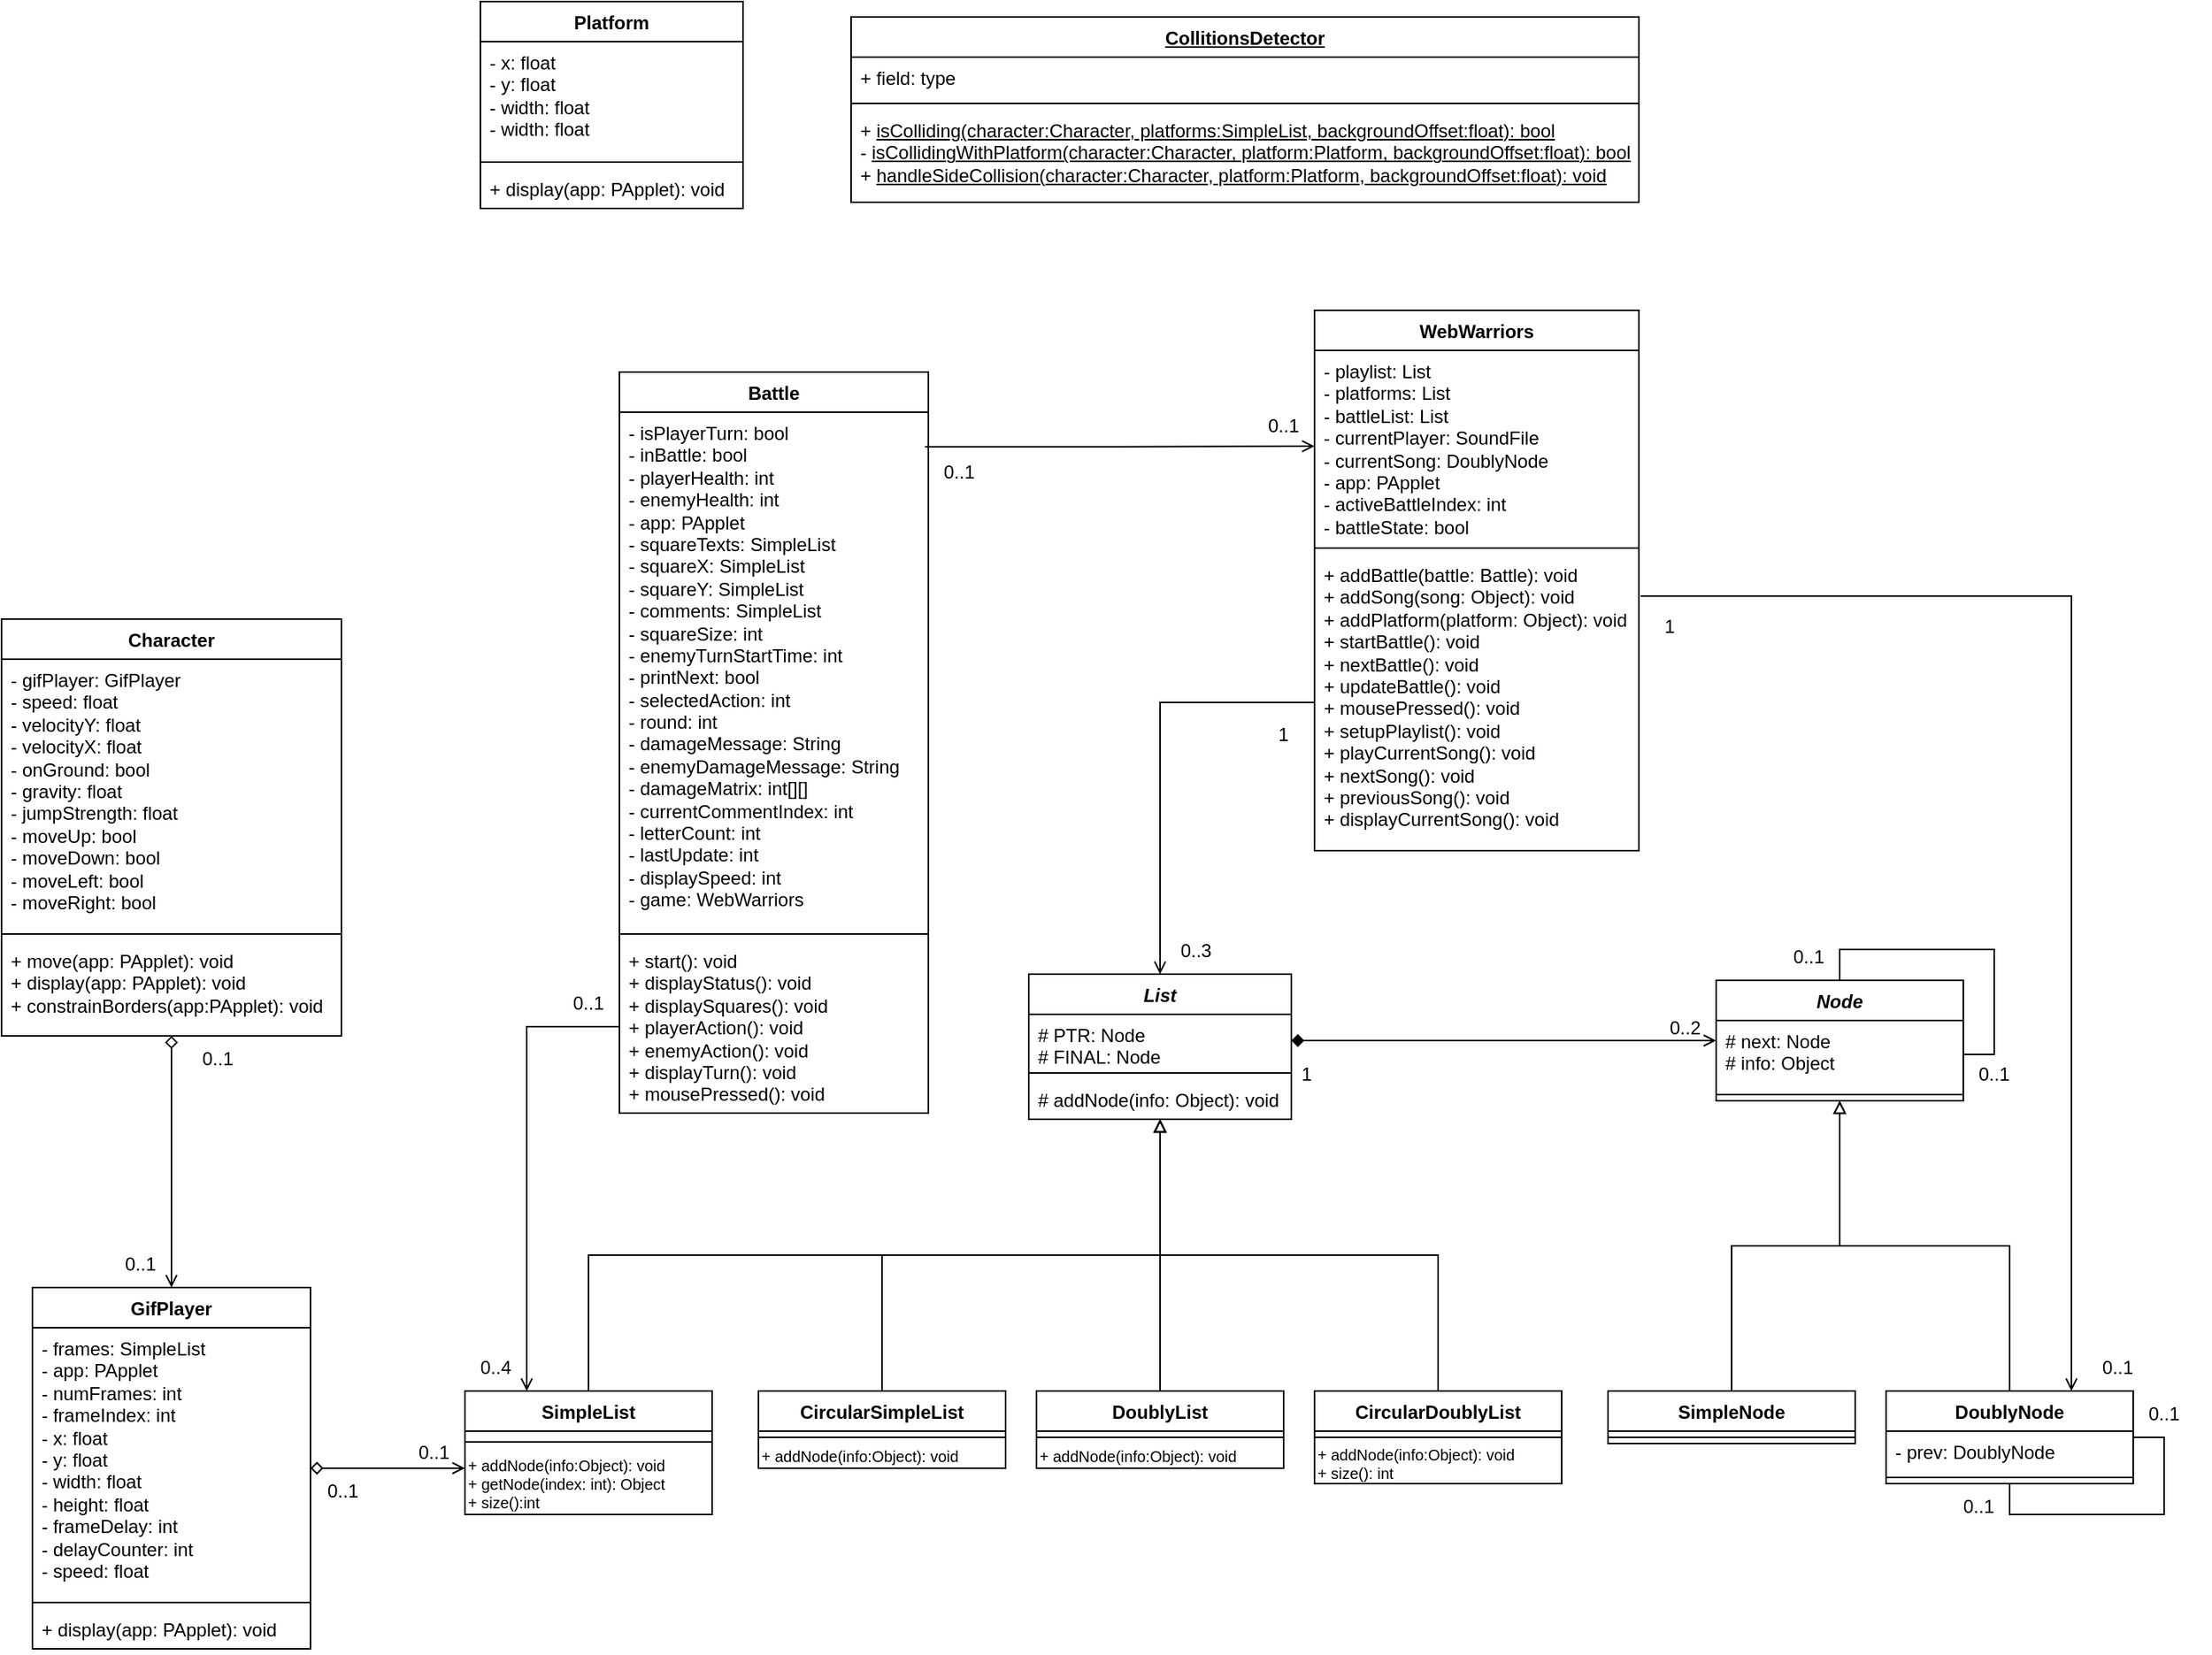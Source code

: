 <mxfile version="24.8.4">
  <diagram name="Página-1" id="no66G18aUI9NBCXY-a2u">
    <mxGraphModel dx="3269" dy="1871" grid="1" gridSize="10" guides="1" tooltips="1" connect="1" arrows="1" fold="1" page="1" pageScale="1" pageWidth="1169" pageHeight="827" math="0" shadow="0">
      <root>
        <mxCell id="0" />
        <mxCell id="1" parent="0" />
        <mxCell id="sptpfzLTfWeSHAtrSv20-1" value="WebWarriors" style="swimlane;fontStyle=1;align=center;verticalAlign=top;childLayout=stackLayout;horizontal=1;startSize=26;horizontalStack=0;resizeParent=1;resizeParentMax=0;resizeLast=0;collapsible=1;marginBottom=0;whiteSpace=wrap;html=1;" parent="1" vertex="1">
          <mxGeometry x="560" y="-250" width="210" height="350" as="geometry" />
        </mxCell>
        <mxCell id="sptpfzLTfWeSHAtrSv20-2" value="- playlist: List&lt;div&gt;&lt;div&gt;- platforms: List&lt;/div&gt;&lt;div&gt;- battleList: List&lt;/div&gt;&lt;div&gt;- currentPlayer: SoundFile&lt;/div&gt;&lt;div&gt;- currentSong: DoublyNode&lt;/div&gt;&lt;div&gt;- app: PApplet&lt;/div&gt;&lt;div&gt;-&amp;nbsp;activeBattleIndex: int&lt;/div&gt;&lt;div&gt;-&amp;nbsp;battleState: bool&lt;/div&gt;&lt;/div&gt;" style="text;strokeColor=none;fillColor=none;align=left;verticalAlign=top;spacingLeft=4;spacingRight=4;overflow=hidden;rotatable=0;points=[[0,0.5],[1,0.5]];portConstraint=eastwest;whiteSpace=wrap;html=1;" parent="sptpfzLTfWeSHAtrSv20-1" vertex="1">
          <mxGeometry y="26" width="210" height="124" as="geometry" />
        </mxCell>
        <mxCell id="sptpfzLTfWeSHAtrSv20-3" value="" style="line;strokeWidth=1;fillColor=none;align=left;verticalAlign=middle;spacingTop=-1;spacingLeft=3;spacingRight=3;rotatable=0;labelPosition=right;points=[];portConstraint=eastwest;strokeColor=inherit;" parent="sptpfzLTfWeSHAtrSv20-1" vertex="1">
          <mxGeometry y="150" width="210" height="8" as="geometry" />
        </mxCell>
        <mxCell id="sptpfzLTfWeSHAtrSv20-4" value="+&amp;nbsp;addBattle(battle: Battle): void&lt;div&gt;+&amp;nbsp;addSong(song: Object): void&lt;/div&gt;&lt;div&gt;+&amp;nbsp;addPlatform(platform: Object): void&lt;br&gt;&lt;div&gt;+&amp;nbsp;startBattle(): void&lt;/div&gt;&lt;div&gt;+&amp;nbsp;nextBattle(): void&lt;/div&gt;&lt;div&gt;+&amp;nbsp;updateBattle(): void&lt;/div&gt;&lt;div&gt;+&amp;nbsp;mousePressed(): void&lt;/div&gt;&lt;div&gt;+&amp;nbsp;setupPlaylist(): void&lt;/div&gt;&lt;/div&gt;&lt;div&gt;+&amp;nbsp;playCurrentSong(): void&lt;/div&gt;&lt;div&gt;+&amp;nbsp;nextSong(): void&lt;/div&gt;&lt;div&gt;+&amp;nbsp;previousSong(): void&lt;/div&gt;&lt;div&gt;+&amp;nbsp;displayCurrentSong(): void&lt;/div&gt;" style="text;strokeColor=none;fillColor=none;align=left;verticalAlign=top;spacingLeft=4;spacingRight=4;overflow=hidden;rotatable=0;points=[[0,0.5],[1,0.5]];portConstraint=eastwest;whiteSpace=wrap;html=1;" parent="sptpfzLTfWeSHAtrSv20-1" vertex="1">
          <mxGeometry y="158" width="210" height="192" as="geometry" />
        </mxCell>
        <mxCell id="XN8Pr2y6FSfxAYgKEgTv-7" style="edgeStyle=orthogonalEdgeStyle;rounded=0;orthogonalLoop=1;jettySize=auto;html=1;exitX=0.5;exitY=0;exitDx=0;exitDy=0;endArrow=none;endFill=0;startArrow=open;startFill=0;" parent="1" source="sptpfzLTfWeSHAtrSv20-5" target="sptpfzLTfWeSHAtrSv20-4" edge="1">
          <mxGeometry relative="1" as="geometry" />
        </mxCell>
        <mxCell id="sptpfzLTfWeSHAtrSv20-5" value="&lt;i&gt;List&lt;/i&gt;" style="swimlane;fontStyle=1;align=center;verticalAlign=top;childLayout=stackLayout;horizontal=1;startSize=26;horizontalStack=0;resizeParent=1;resizeParentMax=0;resizeLast=0;collapsible=1;marginBottom=0;whiteSpace=wrap;html=1;" parent="1" vertex="1">
          <mxGeometry x="375" y="180" width="170" height="94" as="geometry" />
        </mxCell>
        <mxCell id="sptpfzLTfWeSHAtrSv20-6" value="# PTR: Node&lt;div&gt;# FINAL: Node&lt;/div&gt;" style="text;strokeColor=none;fillColor=none;align=left;verticalAlign=top;spacingLeft=4;spacingRight=4;overflow=hidden;rotatable=0;points=[[0,0.5],[1,0.5]];portConstraint=eastwest;whiteSpace=wrap;html=1;" parent="sptpfzLTfWeSHAtrSv20-5" vertex="1">
          <mxGeometry y="26" width="170" height="34" as="geometry" />
        </mxCell>
        <mxCell id="sptpfzLTfWeSHAtrSv20-7" value="" style="line;strokeWidth=1;fillColor=none;align=left;verticalAlign=middle;spacingTop=-1;spacingLeft=3;spacingRight=3;rotatable=0;labelPosition=right;points=[];portConstraint=eastwest;strokeColor=inherit;" parent="sptpfzLTfWeSHAtrSv20-5" vertex="1">
          <mxGeometry y="60" width="170" height="8" as="geometry" />
        </mxCell>
        <mxCell id="sptpfzLTfWeSHAtrSv20-8" value="# addNode(info: Object): void" style="text;strokeColor=none;fillColor=none;align=left;verticalAlign=top;spacingLeft=4;spacingRight=4;overflow=hidden;rotatable=0;points=[[0,0.5],[1,0.5]];portConstraint=eastwest;whiteSpace=wrap;html=1;" parent="sptpfzLTfWeSHAtrSv20-5" vertex="1">
          <mxGeometry y="68" width="170" height="26" as="geometry" />
        </mxCell>
        <mxCell id="sptpfzLTfWeSHAtrSv20-17" style="edgeStyle=orthogonalEdgeStyle;rounded=0;orthogonalLoop=1;jettySize=auto;html=1;exitX=0.5;exitY=0;exitDx=0;exitDy=0;endArrow=block;endFill=0;" parent="1" source="sptpfzLTfWeSHAtrSv20-9" target="sptpfzLTfWeSHAtrSv20-5" edge="1">
          <mxGeometry relative="1" as="geometry" />
        </mxCell>
        <mxCell id="sptpfzLTfWeSHAtrSv20-9" value="SimpleList" style="swimlane;fontStyle=1;align=center;verticalAlign=top;childLayout=stackLayout;horizontal=1;startSize=26;horizontalStack=0;resizeParent=1;resizeParentMax=0;resizeLast=0;collapsible=1;marginBottom=0;whiteSpace=wrap;html=1;" parent="1" vertex="1">
          <mxGeometry x="10" y="450" width="160" height="80" as="geometry" />
        </mxCell>
        <mxCell id="sptpfzLTfWeSHAtrSv20-11" value="" style="line;strokeWidth=1;fillColor=none;align=left;verticalAlign=middle;spacingTop=-1;spacingLeft=3;spacingRight=3;rotatable=0;labelPosition=right;points=[];portConstraint=eastwest;strokeColor=inherit;" parent="sptpfzLTfWeSHAtrSv20-9" vertex="1">
          <mxGeometry y="26" width="160" height="14" as="geometry" />
        </mxCell>
        <mxCell id="s4VvLcghxHLv86BNgwfr-2" value="+ addNode(info:Object): void&lt;div&gt;+ getNode(index: int): Object&lt;/div&gt;&lt;div&gt;+ size():int&lt;/div&gt;" style="text;html=1;align=left;verticalAlign=middle;whiteSpace=wrap;rounded=0;fontSize=10;" vertex="1" parent="sptpfzLTfWeSHAtrSv20-9">
          <mxGeometry y="40" width="160" height="40" as="geometry" />
        </mxCell>
        <mxCell id="sptpfzLTfWeSHAtrSv20-18" style="edgeStyle=orthogonalEdgeStyle;rounded=0;orthogonalLoop=1;jettySize=auto;html=1;exitX=0.5;exitY=0;exitDx=0;exitDy=0;endArrow=block;endFill=0;" parent="1" source="sptpfzLTfWeSHAtrSv20-13" target="sptpfzLTfWeSHAtrSv20-5" edge="1">
          <mxGeometry relative="1" as="geometry" />
        </mxCell>
        <mxCell id="sptpfzLTfWeSHAtrSv20-13" value="CircularSimpleList" style="swimlane;fontStyle=1;align=center;verticalAlign=top;childLayout=stackLayout;horizontal=1;startSize=26;horizontalStack=0;resizeParent=1;resizeParentMax=0;resizeLast=0;collapsible=1;marginBottom=0;whiteSpace=wrap;html=1;" parent="1" vertex="1">
          <mxGeometry x="200" y="450" width="160" height="50" as="geometry" />
        </mxCell>
        <mxCell id="sptpfzLTfWeSHAtrSv20-15" value="" style="line;strokeWidth=1;fillColor=none;align=left;verticalAlign=middle;spacingTop=-1;spacingLeft=3;spacingRight=3;rotatable=0;labelPosition=right;points=[];portConstraint=eastwest;strokeColor=inherit;" parent="sptpfzLTfWeSHAtrSv20-13" vertex="1">
          <mxGeometry y="26" width="160" height="8" as="geometry" />
        </mxCell>
        <mxCell id="s4VvLcghxHLv86BNgwfr-3" value="+ addNode(info:Object): void" style="text;html=1;align=left;verticalAlign=middle;whiteSpace=wrap;rounded=0;fontSize=10;" vertex="1" parent="sptpfzLTfWeSHAtrSv20-13">
          <mxGeometry y="34" width="160" height="16" as="geometry" />
        </mxCell>
        <mxCell id="sptpfzLTfWeSHAtrSv20-19" value="&lt;i&gt;Node&lt;/i&gt;" style="swimlane;fontStyle=1;align=center;verticalAlign=top;childLayout=stackLayout;horizontal=1;startSize=26;horizontalStack=0;resizeParent=1;resizeParentMax=0;resizeLast=0;collapsible=1;marginBottom=0;whiteSpace=wrap;html=1;" parent="1" vertex="1">
          <mxGeometry x="820" y="184" width="160" height="78" as="geometry" />
        </mxCell>
        <mxCell id="sptpfzLTfWeSHAtrSv20-20" value="# next: Node&lt;div&gt;# info: Object&lt;/div&gt;" style="text;strokeColor=none;fillColor=none;align=left;verticalAlign=top;spacingLeft=4;spacingRight=4;overflow=hidden;rotatable=0;points=[[0,0.5],[1,0.5]];portConstraint=eastwest;whiteSpace=wrap;html=1;" parent="sptpfzLTfWeSHAtrSv20-19" vertex="1">
          <mxGeometry y="26" width="160" height="44" as="geometry" />
        </mxCell>
        <mxCell id="sptpfzLTfWeSHAtrSv20-21" value="" style="line;strokeWidth=1;fillColor=none;align=left;verticalAlign=middle;spacingTop=-1;spacingLeft=3;spacingRight=3;rotatable=0;labelPosition=right;points=[];portConstraint=eastwest;strokeColor=inherit;" parent="sptpfzLTfWeSHAtrSv20-19" vertex="1">
          <mxGeometry y="70" width="160" height="8" as="geometry" />
        </mxCell>
        <mxCell id="XN8Pr2y6FSfxAYgKEgTv-8" style="edgeStyle=orthogonalEdgeStyle;rounded=0;orthogonalLoop=1;jettySize=auto;html=1;exitX=0.5;exitY=0;exitDx=0;exitDy=0;entryX=1;entryY=0.5;entryDx=0;entryDy=0;endArrow=none;endFill=0;" parent="sptpfzLTfWeSHAtrSv20-19" source="sptpfzLTfWeSHAtrSv20-19" target="sptpfzLTfWeSHAtrSv20-20" edge="1">
          <mxGeometry relative="1" as="geometry">
            <Array as="points">
              <mxPoint x="80" y="-20" />
              <mxPoint x="180" y="-20" />
              <mxPoint x="180" y="48" />
            </Array>
          </mxGeometry>
        </mxCell>
        <mxCell id="sptpfzLTfWeSHAtrSv20-27" style="edgeStyle=orthogonalEdgeStyle;rounded=0;orthogonalLoop=1;jettySize=auto;html=1;exitX=0.5;exitY=0;exitDx=0;exitDy=0;endArrow=block;endFill=0;" parent="1" source="sptpfzLTfWeSHAtrSv20-23" target="sptpfzLTfWeSHAtrSv20-19" edge="1">
          <mxGeometry relative="1" as="geometry" />
        </mxCell>
        <mxCell id="sptpfzLTfWeSHAtrSv20-23" value="SimpleNode" style="swimlane;fontStyle=1;align=center;verticalAlign=top;childLayout=stackLayout;horizontal=1;startSize=26;horizontalStack=0;resizeParent=1;resizeParentMax=0;resizeLast=0;collapsible=1;marginBottom=0;whiteSpace=wrap;html=1;" parent="1" vertex="1">
          <mxGeometry x="750" y="450" width="160" height="34" as="geometry" />
        </mxCell>
        <mxCell id="sptpfzLTfWeSHAtrSv20-25" value="" style="line;strokeWidth=1;fillColor=none;align=left;verticalAlign=middle;spacingTop=-1;spacingLeft=3;spacingRight=3;rotatable=0;labelPosition=right;points=[];portConstraint=eastwest;strokeColor=inherit;" parent="sptpfzLTfWeSHAtrSv20-23" vertex="1">
          <mxGeometry y="26" width="160" height="8" as="geometry" />
        </mxCell>
        <mxCell id="sptpfzLTfWeSHAtrSv20-28" style="edgeStyle=orthogonalEdgeStyle;rounded=0;orthogonalLoop=1;jettySize=auto;html=1;exitX=1;exitY=0.5;exitDx=0;exitDy=0;endArrow=open;endFill=0;startArrow=diamond;startFill=1;" parent="1" source="sptpfzLTfWeSHAtrSv20-6" target="sptpfzLTfWeSHAtrSv20-19" edge="1">
          <mxGeometry relative="1" as="geometry" />
        </mxCell>
        <mxCell id="RfS6DUSDiNO2roSs5a4l-10" style="edgeStyle=orthogonalEdgeStyle;rounded=0;orthogonalLoop=1;jettySize=auto;html=1;exitX=0.5;exitY=0;exitDx=0;exitDy=0;endArrow=block;endFill=0;" parent="1" source="RfS6DUSDiNO2roSs5a4l-1" target="sptpfzLTfWeSHAtrSv20-19" edge="1">
          <mxGeometry relative="1" as="geometry" />
        </mxCell>
        <mxCell id="RfS6DUSDiNO2roSs5a4l-1" value="DoublyNode" style="swimlane;fontStyle=1;align=center;verticalAlign=top;childLayout=stackLayout;horizontal=1;startSize=26;horizontalStack=0;resizeParent=1;resizeParentMax=0;resizeLast=0;collapsible=1;marginBottom=0;whiteSpace=wrap;html=1;" parent="1" vertex="1">
          <mxGeometry x="930" y="450" width="160" height="60" as="geometry" />
        </mxCell>
        <mxCell id="RfS6DUSDiNO2roSs5a4l-2" value="- prev: DoublyNode" style="text;strokeColor=none;fillColor=none;align=left;verticalAlign=top;spacingLeft=4;spacingRight=4;overflow=hidden;rotatable=0;points=[[0,0.5],[1,0.5]];portConstraint=eastwest;whiteSpace=wrap;html=1;" parent="RfS6DUSDiNO2roSs5a4l-1" vertex="1">
          <mxGeometry y="26" width="160" height="26" as="geometry" />
        </mxCell>
        <mxCell id="RfS6DUSDiNO2roSs5a4l-3" value="" style="line;strokeWidth=1;fillColor=none;align=left;verticalAlign=middle;spacingTop=-1;spacingLeft=3;spacingRight=3;rotatable=0;labelPosition=right;points=[];portConstraint=eastwest;strokeColor=inherit;" parent="RfS6DUSDiNO2roSs5a4l-1" vertex="1">
          <mxGeometry y="52" width="160" height="8" as="geometry" />
        </mxCell>
        <mxCell id="RfS6DUSDiNO2roSs5a4l-9" style="edgeStyle=orthogonalEdgeStyle;rounded=0;orthogonalLoop=1;jettySize=auto;html=1;exitX=0.5;exitY=0;exitDx=0;exitDy=0;endArrow=block;endFill=0;" parent="1" source="RfS6DUSDiNO2roSs5a4l-5" target="sptpfzLTfWeSHAtrSv20-5" edge="1">
          <mxGeometry relative="1" as="geometry" />
        </mxCell>
        <mxCell id="RfS6DUSDiNO2roSs5a4l-5" value="DoublyList" style="swimlane;fontStyle=1;align=center;verticalAlign=top;childLayout=stackLayout;horizontal=1;startSize=26;horizontalStack=0;resizeParent=1;resizeParentMax=0;resizeLast=0;collapsible=1;marginBottom=0;whiteSpace=wrap;html=1;" parent="1" vertex="1">
          <mxGeometry x="380" y="450" width="160" height="50" as="geometry" />
        </mxCell>
        <mxCell id="RfS6DUSDiNO2roSs5a4l-7" value="" style="line;strokeWidth=1;fillColor=none;align=left;verticalAlign=middle;spacingTop=-1;spacingLeft=3;spacingRight=3;rotatable=0;labelPosition=right;points=[];portConstraint=eastwest;strokeColor=inherit;" parent="RfS6DUSDiNO2roSs5a4l-5" vertex="1">
          <mxGeometry y="26" width="160" height="8" as="geometry" />
        </mxCell>
        <mxCell id="s4VvLcghxHLv86BNgwfr-4" value="+ addNode(info:Object): void" style="text;html=1;align=left;verticalAlign=middle;whiteSpace=wrap;rounded=0;fontSize=10;" vertex="1" parent="RfS6DUSDiNO2roSs5a4l-5">
          <mxGeometry y="34" width="160" height="16" as="geometry" />
        </mxCell>
        <mxCell id="RfS6DUSDiNO2roSs5a4l-15" style="edgeStyle=orthogonalEdgeStyle;rounded=0;orthogonalLoop=1;jettySize=auto;html=1;exitX=0.5;exitY=0;exitDx=0;exitDy=0;endArrow=block;endFill=0;" parent="1" source="RfS6DUSDiNO2roSs5a4l-11" target="sptpfzLTfWeSHAtrSv20-5" edge="1">
          <mxGeometry relative="1" as="geometry" />
        </mxCell>
        <mxCell id="RfS6DUSDiNO2roSs5a4l-11" value="CircularDoublyList" style="swimlane;fontStyle=1;align=center;verticalAlign=top;childLayout=stackLayout;horizontal=1;startSize=26;horizontalStack=0;resizeParent=1;resizeParentMax=0;resizeLast=0;collapsible=1;marginBottom=0;whiteSpace=wrap;html=1;" parent="1" vertex="1">
          <mxGeometry x="560" y="450" width="160" height="60" as="geometry" />
        </mxCell>
        <mxCell id="RfS6DUSDiNO2roSs5a4l-13" value="" style="line;strokeWidth=1;fillColor=none;align=left;verticalAlign=middle;spacingTop=-1;spacingLeft=3;spacingRight=3;rotatable=0;labelPosition=right;points=[];portConstraint=eastwest;strokeColor=inherit;" parent="RfS6DUSDiNO2roSs5a4l-11" vertex="1">
          <mxGeometry y="26" width="160" height="8" as="geometry" />
        </mxCell>
        <mxCell id="s4VvLcghxHLv86BNgwfr-5" value="+ addNode(info:Object): void&lt;div&gt;+ size(): int&lt;/div&gt;" style="text;html=1;align=left;verticalAlign=middle;whiteSpace=wrap;rounded=0;fontSize=10;" vertex="1" parent="RfS6DUSDiNO2roSs5a4l-11">
          <mxGeometry y="34" width="160" height="26" as="geometry" />
        </mxCell>
        <mxCell id="RfS6DUSDiNO2roSs5a4l-21" value="Character" style="swimlane;fontStyle=1;align=center;verticalAlign=top;childLayout=stackLayout;horizontal=1;startSize=26;horizontalStack=0;resizeParent=1;resizeParentMax=0;resizeLast=0;collapsible=1;marginBottom=0;whiteSpace=wrap;html=1;" parent="1" vertex="1">
          <mxGeometry x="-290" y="-50" width="220" height="270" as="geometry" />
        </mxCell>
        <mxCell id="RfS6DUSDiNO2roSs5a4l-22" value="- gifPlayer: GifPlayer&lt;div&gt;-&amp;nbsp;speed: float&lt;/div&gt;&lt;div&gt;-&amp;nbsp;velocityY: float&lt;/div&gt;&lt;div&gt;-&amp;nbsp;velocityX: float&lt;/div&gt;&lt;div&gt;-&amp;nbsp;onGround: bool&lt;/div&gt;&lt;div&gt;-&amp;nbsp;gravity: float&lt;/div&gt;&lt;div&gt;-&amp;nbsp;jumpStrength: float&lt;/div&gt;&lt;div&gt;-&amp;nbsp;moveUp: bool&lt;/div&gt;&lt;div&gt;-&amp;nbsp;moveDown: bool&lt;/div&gt;&lt;div&gt;-&amp;nbsp;moveLeft: bool&lt;/div&gt;&lt;div&gt;- moveRight: bool&lt;/div&gt;" style="text;strokeColor=none;fillColor=none;align=left;verticalAlign=top;spacingLeft=4;spacingRight=4;overflow=hidden;rotatable=0;points=[[0,0.5],[1,0.5]];portConstraint=eastwest;whiteSpace=wrap;html=1;" parent="RfS6DUSDiNO2roSs5a4l-21" vertex="1">
          <mxGeometry y="26" width="220" height="174" as="geometry" />
        </mxCell>
        <mxCell id="RfS6DUSDiNO2roSs5a4l-23" value="" style="line;strokeWidth=1;fillColor=none;align=left;verticalAlign=middle;spacingTop=-1;spacingLeft=3;spacingRight=3;rotatable=0;labelPosition=right;points=[];portConstraint=eastwest;strokeColor=inherit;" parent="RfS6DUSDiNO2roSs5a4l-21" vertex="1">
          <mxGeometry y="200" width="220" height="8" as="geometry" />
        </mxCell>
        <mxCell id="RfS6DUSDiNO2roSs5a4l-24" value="+ move(app: PApplet): void&lt;div&gt;+&amp;nbsp;&lt;span style=&quot;background-color: initial;&quot;&gt;display(app: PApplet): void&lt;/span&gt;&lt;/div&gt;&lt;div&gt;&lt;span style=&quot;background-color: initial;&quot;&gt;+&amp;nbsp;&lt;/span&gt;&lt;span style=&quot;background-color: initial;&quot;&gt;constrainBorders(app:&lt;/span&gt;&lt;span style=&quot;background-color: initial;&quot;&gt;PApplet&lt;/span&gt;&lt;span style=&quot;background-color: initial;&quot;&gt;): void&lt;/span&gt;&lt;/div&gt;" style="text;strokeColor=none;fillColor=none;align=left;verticalAlign=top;spacingLeft=4;spacingRight=4;overflow=hidden;rotatable=0;points=[[0,0.5],[1,0.5]];portConstraint=eastwest;whiteSpace=wrap;html=1;" parent="RfS6DUSDiNO2roSs5a4l-21" vertex="1">
          <mxGeometry y="208" width="220" height="62" as="geometry" />
        </mxCell>
        <mxCell id="s4VvLcghxHLv86BNgwfr-20" style="edgeStyle=orthogonalEdgeStyle;rounded=0;orthogonalLoop=1;jettySize=auto;html=1;exitX=0.5;exitY=0;exitDx=0;exitDy=0;endArrow=diamond;endFill=0;startArrow=open;startFill=0;" edge="1" parent="1" source="RfS6DUSDiNO2roSs5a4l-25" target="RfS6DUSDiNO2roSs5a4l-21">
          <mxGeometry relative="1" as="geometry" />
        </mxCell>
        <mxCell id="RfS6DUSDiNO2roSs5a4l-25" value="GifPlayer" style="swimlane;fontStyle=1;align=center;verticalAlign=top;childLayout=stackLayout;horizontal=1;startSize=26;horizontalStack=0;resizeParent=1;resizeParentMax=0;resizeLast=0;collapsible=1;marginBottom=0;whiteSpace=wrap;html=1;" parent="1" vertex="1">
          <mxGeometry x="-270" y="383" width="180" height="234" as="geometry" />
        </mxCell>
        <mxCell id="RfS6DUSDiNO2roSs5a4l-26" value="- frames: SimpleList&lt;div&gt;- app: PApplet&lt;/div&gt;&lt;div&gt;-&amp;nbsp;numFrames: int&lt;/div&gt;&lt;div&gt;-&amp;nbsp;frameIndex: int&lt;/div&gt;&lt;div&gt;- x: float&lt;/div&gt;&lt;div&gt;- y: float&lt;/div&gt;&lt;div&gt;- width: float&lt;/div&gt;&lt;div&gt;- height: float&lt;/div&gt;&lt;div&gt;-&amp;nbsp;frameDelay: int&lt;/div&gt;&lt;div&gt;-&amp;nbsp;delayCounter: int&lt;/div&gt;&lt;div&gt;-&amp;nbsp;speed: float&lt;/div&gt;" style="text;strokeColor=none;fillColor=none;align=left;verticalAlign=top;spacingLeft=4;spacingRight=4;overflow=hidden;rotatable=0;points=[[0,0.5],[1,0.5]];portConstraint=eastwest;whiteSpace=wrap;html=1;" parent="RfS6DUSDiNO2roSs5a4l-25" vertex="1">
          <mxGeometry y="26" width="180" height="174" as="geometry" />
        </mxCell>
        <mxCell id="RfS6DUSDiNO2roSs5a4l-27" value="" style="line;strokeWidth=1;fillColor=none;align=left;verticalAlign=middle;spacingTop=-1;spacingLeft=3;spacingRight=3;rotatable=0;labelPosition=right;points=[];portConstraint=eastwest;strokeColor=inherit;" parent="RfS6DUSDiNO2roSs5a4l-25" vertex="1">
          <mxGeometry y="200" width="180" height="8" as="geometry" />
        </mxCell>
        <mxCell id="RfS6DUSDiNO2roSs5a4l-28" value="+ display(app: PApplet): void" style="text;strokeColor=none;fillColor=none;align=left;verticalAlign=top;spacingLeft=4;spacingRight=4;overflow=hidden;rotatable=0;points=[[0,0.5],[1,0.5]];portConstraint=eastwest;whiteSpace=wrap;html=1;" parent="RfS6DUSDiNO2roSs5a4l-25" vertex="1">
          <mxGeometry y="208" width="180" height="26" as="geometry" />
        </mxCell>
        <mxCell id="RfS6DUSDiNO2roSs5a4l-29" value="&lt;u&gt;CollitionsDetector&lt;/u&gt;" style="swimlane;fontStyle=1;align=center;verticalAlign=top;childLayout=stackLayout;horizontal=1;startSize=26;horizontalStack=0;resizeParent=1;resizeParentMax=0;resizeLast=0;collapsible=1;marginBottom=0;whiteSpace=wrap;html=1;" parent="1" vertex="1">
          <mxGeometry x="260" y="-440" width="510" height="120" as="geometry" />
        </mxCell>
        <mxCell id="RfS6DUSDiNO2roSs5a4l-30" value="+ field: type" style="text;strokeColor=none;fillColor=none;align=left;verticalAlign=top;spacingLeft=4;spacingRight=4;overflow=hidden;rotatable=0;points=[[0,0.5],[1,0.5]];portConstraint=eastwest;whiteSpace=wrap;html=1;" parent="RfS6DUSDiNO2roSs5a4l-29" vertex="1">
          <mxGeometry y="26" width="510" height="26" as="geometry" />
        </mxCell>
        <mxCell id="RfS6DUSDiNO2roSs5a4l-31" value="" style="line;strokeWidth=1;fillColor=none;align=left;verticalAlign=middle;spacingTop=-1;spacingLeft=3;spacingRight=3;rotatable=0;labelPosition=right;points=[];portConstraint=eastwest;strokeColor=inherit;" parent="RfS6DUSDiNO2roSs5a4l-29" vertex="1">
          <mxGeometry y="52" width="510" height="8" as="geometry" />
        </mxCell>
        <mxCell id="RfS6DUSDiNO2roSs5a4l-32" value="+ &lt;u&gt;isColliding(character:Character, platforms:SimpleList, backgroundOffset:float): bool&lt;/u&gt;&lt;div&gt;-&amp;nbsp;&lt;u&gt;isCollidingWithPlatform(character:Character, platform:&lt;span style=&quot;background-color: initial;&quot;&gt;Platform&lt;/span&gt;&lt;span style=&quot;background-color: initial;&quot;&gt;,&amp;nbsp;&lt;/span&gt;backgroundOffset:float&lt;span style=&quot;background-color: initial;&quot;&gt;): bool&lt;/span&gt;&lt;/u&gt;&lt;/div&gt;&lt;div&gt;&lt;span style=&quot;background-color: initial;&quot;&gt;+&amp;nbsp;&lt;/span&gt;&lt;span style=&quot;text-decoration-line: underline; background-color: initial;&quot;&gt;handleSideCollision(&lt;/span&gt;&lt;u&gt;character:Character, platform:&lt;/u&gt;&lt;span style=&quot;text-decoration-line: underline; background-color: initial;&quot;&gt;Platform&lt;/span&gt;&lt;span style=&quot;text-decoration-line: underline; background-color: initial;&quot;&gt;,&amp;nbsp;&lt;/span&gt;&lt;u&gt;backgroundOffset:float&lt;/u&gt;&lt;span style=&quot;text-decoration-line: underline; background-color: initial;&quot;&gt;): void&lt;/span&gt;&lt;/div&gt;" style="text;strokeColor=none;fillColor=none;align=left;verticalAlign=top;spacingLeft=4;spacingRight=4;overflow=hidden;rotatable=0;points=[[0,0.5],[1,0.5]];portConstraint=eastwest;whiteSpace=wrap;html=1;" parent="RfS6DUSDiNO2roSs5a4l-29" vertex="1">
          <mxGeometry y="60" width="510" height="60" as="geometry" />
        </mxCell>
        <mxCell id="XN8Pr2y6FSfxAYgKEgTv-1" value="0..2" style="text;html=1;align=center;verticalAlign=middle;whiteSpace=wrap;rounded=0;" parent="1" vertex="1">
          <mxGeometry x="770" y="200" width="60" height="30" as="geometry" />
        </mxCell>
        <mxCell id="XN8Pr2y6FSfxAYgKEgTv-2" value="1" style="text;html=1;align=center;verticalAlign=middle;whiteSpace=wrap;rounded=0;" parent="1" vertex="1">
          <mxGeometry x="525" y="230" width="60" height="30" as="geometry" />
        </mxCell>
        <mxCell id="XN8Pr2y6FSfxAYgKEgTv-9" value="0..1" style="text;html=1;align=center;verticalAlign=middle;whiteSpace=wrap;rounded=0;" parent="1" vertex="1">
          <mxGeometry x="850" y="154" width="60" height="30" as="geometry" />
        </mxCell>
        <mxCell id="XN8Pr2y6FSfxAYgKEgTv-10" value="0..1" style="text;html=1;align=center;verticalAlign=middle;whiteSpace=wrap;rounded=0;" parent="1" vertex="1">
          <mxGeometry x="970" y="230" width="60" height="30" as="geometry" />
        </mxCell>
        <mxCell id="XN8Pr2y6FSfxAYgKEgTv-11" style="edgeStyle=orthogonalEdgeStyle;rounded=0;orthogonalLoop=1;jettySize=auto;html=1;exitX=0.5;exitY=1;exitDx=0;exitDy=0;entryX=1;entryY=0.5;entryDx=0;entryDy=0;endArrow=none;endFill=0;" parent="1" source="RfS6DUSDiNO2roSs5a4l-1" target="RfS6DUSDiNO2roSs5a4l-1" edge="1">
          <mxGeometry relative="1" as="geometry" />
        </mxCell>
        <mxCell id="XN8Pr2y6FSfxAYgKEgTv-12" value="0..1" style="text;html=1;align=center;verticalAlign=middle;whiteSpace=wrap;rounded=0;" parent="1" vertex="1">
          <mxGeometry x="1080" y="450" width="60" height="30" as="geometry" />
        </mxCell>
        <mxCell id="XN8Pr2y6FSfxAYgKEgTv-13" value="0..1" style="text;html=1;align=center;verticalAlign=middle;whiteSpace=wrap;rounded=0;" parent="1" vertex="1">
          <mxGeometry x="960" y="510" width="60" height="30" as="geometry" />
        </mxCell>
        <mxCell id="XN8Pr2y6FSfxAYgKEgTv-15" style="edgeStyle=orthogonalEdgeStyle;rounded=0;orthogonalLoop=1;jettySize=auto;html=1;exitX=1.005;exitY=0.141;exitDx=0;exitDy=0;entryX=0.75;entryY=0;entryDx=0;entryDy=0;endArrow=open;endFill=0;exitPerimeter=0;" parent="1" source="sptpfzLTfWeSHAtrSv20-4" target="RfS6DUSDiNO2roSs5a4l-1" edge="1">
          <mxGeometry relative="1" as="geometry" />
        </mxCell>
        <mxCell id="XN8Pr2y6FSfxAYgKEgTv-16" value="1" style="text;html=1;align=center;verticalAlign=middle;whiteSpace=wrap;rounded=0;" parent="1" vertex="1">
          <mxGeometry x="760" y="-60" width="60" height="30" as="geometry" />
        </mxCell>
        <mxCell id="XN8Pr2y6FSfxAYgKEgTv-18" value="0..1" style="text;html=1;align=center;verticalAlign=middle;whiteSpace=wrap;rounded=0;" parent="1" vertex="1">
          <mxGeometry x="1050" y="420" width="60" height="30" as="geometry" />
        </mxCell>
        <mxCell id="XN8Pr2y6FSfxAYgKEgTv-19" value="1" style="text;html=1;align=center;verticalAlign=middle;whiteSpace=wrap;rounded=0;" parent="1" vertex="1">
          <mxGeometry x="510" y="10" width="60" height="30" as="geometry" />
        </mxCell>
        <mxCell id="XN8Pr2y6FSfxAYgKEgTv-20" value="0..3&amp;nbsp;" style="text;html=1;align=center;verticalAlign=middle;whiteSpace=wrap;rounded=0;" parent="1" vertex="1">
          <mxGeometry x="460" y="150" width="50" height="30" as="geometry" />
        </mxCell>
        <mxCell id="XN8Pr2y6FSfxAYgKEgTv-21" value="Battle" style="swimlane;fontStyle=1;align=center;verticalAlign=top;childLayout=stackLayout;horizontal=1;startSize=26;horizontalStack=0;resizeParent=1;resizeParentMax=0;resizeLast=0;collapsible=1;marginBottom=0;whiteSpace=wrap;html=1;" parent="1" vertex="1">
          <mxGeometry x="110" y="-210" width="200" height="480" as="geometry" />
        </mxCell>
        <mxCell id="XN8Pr2y6FSfxAYgKEgTv-22" value="-&amp;nbsp;isPlayerTurn: bool&lt;div&gt;-&amp;nbsp;inBattle: bool&lt;/div&gt;&lt;div&gt;-&amp;nbsp;playerHealth: int&lt;/div&gt;&lt;div&gt;-&amp;nbsp;enemyHealth: int&lt;/div&gt;&lt;div&gt;- app:&amp;nbsp;PApplet&lt;/div&gt;&lt;div&gt;-&amp;nbsp;squareTexts: SimpleList&lt;/div&gt;&lt;div&gt;-&amp;nbsp;squareX: SimpleList&lt;/div&gt;&lt;div&gt;-&amp;nbsp;squareY: SimpleList&lt;/div&gt;&lt;div&gt;-&amp;nbsp;comments: SimpleList&lt;/div&gt;&lt;div&gt;-&amp;nbsp;squareSize: int&lt;/div&gt;&lt;div&gt;-&amp;nbsp;enemyTurnStartTime: int&lt;/div&gt;&lt;div&gt;-&amp;nbsp;printNext: bool&lt;/div&gt;&lt;div&gt;-&amp;nbsp;selectedAction: int&lt;/div&gt;&lt;div&gt;-&amp;nbsp;round: int&lt;/div&gt;&lt;div&gt;-&amp;nbsp;damageMessage: String&lt;/div&gt;&lt;div&gt;-&amp;nbsp;enemyDamageMessage: String&lt;/div&gt;&lt;div&gt;-&amp;nbsp;damageMatrix: int[][]&lt;/div&gt;&lt;div&gt;-&amp;nbsp;currentCommentIndex: int&lt;/div&gt;&lt;div&gt;-&amp;nbsp;letterCount: int&lt;/div&gt;&lt;div&gt;-&amp;nbsp;lastUpdate: int&lt;/div&gt;&lt;div&gt;-&amp;nbsp;displaySpeed: int&lt;/div&gt;&lt;div&gt;- game:&amp;nbsp;WebWarriors&lt;/div&gt;" style="text;strokeColor=none;fillColor=none;align=left;verticalAlign=top;spacingLeft=4;spacingRight=4;overflow=hidden;rotatable=0;points=[[0,0.5],[1,0.5]];portConstraint=eastwest;whiteSpace=wrap;html=1;" parent="XN8Pr2y6FSfxAYgKEgTv-21" vertex="1">
          <mxGeometry y="26" width="200" height="334" as="geometry" />
        </mxCell>
        <mxCell id="XN8Pr2y6FSfxAYgKEgTv-23" value="" style="line;strokeWidth=1;fillColor=none;align=left;verticalAlign=middle;spacingTop=-1;spacingLeft=3;spacingRight=3;rotatable=0;labelPosition=right;points=[];portConstraint=eastwest;strokeColor=inherit;" parent="XN8Pr2y6FSfxAYgKEgTv-21" vertex="1">
          <mxGeometry y="360" width="200" height="8" as="geometry" />
        </mxCell>
        <mxCell id="XN8Pr2y6FSfxAYgKEgTv-24" value="+ start(): void&lt;div&gt;+&amp;nbsp;displayStatus(): void&lt;/div&gt;&lt;div&gt;+&amp;nbsp;displaySquares(): void&lt;/div&gt;&lt;div&gt;+&amp;nbsp;playerAction(): void&lt;/div&gt;&lt;div&gt;+&amp;nbsp;enemyAction(): void&lt;/div&gt;&lt;div&gt;+&amp;nbsp;displayTurn(): void&lt;/div&gt;&lt;div&gt;+&amp;nbsp;mousePressed(): void&lt;/div&gt;" style="text;strokeColor=none;fillColor=none;align=left;verticalAlign=top;spacingLeft=4;spacingRight=4;overflow=hidden;rotatable=0;points=[[0,0.5],[1,0.5]];portConstraint=eastwest;whiteSpace=wrap;html=1;" parent="XN8Pr2y6FSfxAYgKEgTv-21" vertex="1">
          <mxGeometry y="368" width="200" height="112" as="geometry" />
        </mxCell>
        <mxCell id="s4VvLcghxHLv86BNgwfr-7" style="edgeStyle=orthogonalEdgeStyle;rounded=0;orthogonalLoop=1;jettySize=auto;html=1;exitX=0;exitY=0.5;exitDx=0;exitDy=0;entryX=0.25;entryY=0;entryDx=0;entryDy=0;endArrow=open;endFill=0;" edge="1" parent="1" source="XN8Pr2y6FSfxAYgKEgTv-24" target="sptpfzLTfWeSHAtrSv20-9">
          <mxGeometry relative="1" as="geometry" />
        </mxCell>
        <mxCell id="s4VvLcghxHLv86BNgwfr-8" style="edgeStyle=orthogonalEdgeStyle;rounded=0;orthogonalLoop=1;jettySize=auto;html=1;entryX=0;entryY=0.5;entryDx=0;entryDy=0;exitX=0.989;exitY=0.067;exitDx=0;exitDy=0;exitPerimeter=0;endArrow=open;endFill=0;" edge="1" parent="1" source="XN8Pr2y6FSfxAYgKEgTv-22" target="sptpfzLTfWeSHAtrSv20-2">
          <mxGeometry relative="1" as="geometry">
            <mxPoint x="320" y="-160" as="sourcePoint" />
          </mxGeometry>
        </mxCell>
        <mxCell id="s4VvLcghxHLv86BNgwfr-9" value="0..1" style="text;html=1;align=center;verticalAlign=middle;whiteSpace=wrap;rounded=0;" vertex="1" parent="1">
          <mxGeometry x="60" y="184" width="60" height="30" as="geometry" />
        </mxCell>
        <mxCell id="s4VvLcghxHLv86BNgwfr-10" value="0..4" style="text;html=1;align=center;verticalAlign=middle;whiteSpace=wrap;rounded=0;" vertex="1" parent="1">
          <mxGeometry y="420" width="60" height="30" as="geometry" />
        </mxCell>
        <mxCell id="s4VvLcghxHLv86BNgwfr-11" value="0..1" style="text;html=1;align=center;verticalAlign=middle;whiteSpace=wrap;rounded=0;" vertex="1" parent="1">
          <mxGeometry x="300" y="-160" width="60" height="30" as="geometry" />
        </mxCell>
        <mxCell id="s4VvLcghxHLv86BNgwfr-12" value="0..1" style="text;html=1;align=center;verticalAlign=middle;whiteSpace=wrap;rounded=0;" vertex="1" parent="1">
          <mxGeometry x="510" y="-190" width="60" height="30" as="geometry" />
        </mxCell>
        <mxCell id="s4VvLcghxHLv86BNgwfr-13" value="Platform" style="swimlane;fontStyle=1;align=center;verticalAlign=top;childLayout=stackLayout;horizontal=1;startSize=26;horizontalStack=0;resizeParent=1;resizeParentMax=0;resizeLast=0;collapsible=1;marginBottom=0;whiteSpace=wrap;html=1;" vertex="1" parent="1">
          <mxGeometry x="20" y="-450" width="170" height="134" as="geometry" />
        </mxCell>
        <mxCell id="s4VvLcghxHLv86BNgwfr-14" value="- x: float&lt;div&gt;- y: float&lt;/div&gt;&lt;div&gt;- width: float&lt;/div&gt;&lt;div&gt;- width: float&lt;/div&gt;" style="text;strokeColor=none;fillColor=none;align=left;verticalAlign=top;spacingLeft=4;spacingRight=4;overflow=hidden;rotatable=0;points=[[0,0.5],[1,0.5]];portConstraint=eastwest;whiteSpace=wrap;html=1;" vertex="1" parent="s4VvLcghxHLv86BNgwfr-13">
          <mxGeometry y="26" width="170" height="74" as="geometry" />
        </mxCell>
        <mxCell id="s4VvLcghxHLv86BNgwfr-15" value="" style="line;strokeWidth=1;fillColor=none;align=left;verticalAlign=middle;spacingTop=-1;spacingLeft=3;spacingRight=3;rotatable=0;labelPosition=right;points=[];portConstraint=eastwest;strokeColor=inherit;" vertex="1" parent="s4VvLcghxHLv86BNgwfr-13">
          <mxGeometry y="100" width="170" height="8" as="geometry" />
        </mxCell>
        <mxCell id="s4VvLcghxHLv86BNgwfr-16" value="+ display(app: PApplet): void" style="text;strokeColor=none;fillColor=none;align=left;verticalAlign=top;spacingLeft=4;spacingRight=4;overflow=hidden;rotatable=0;points=[[0,0.5],[1,0.5]];portConstraint=eastwest;whiteSpace=wrap;html=1;" vertex="1" parent="s4VvLcghxHLv86BNgwfr-13">
          <mxGeometry y="108" width="170" height="26" as="geometry" />
        </mxCell>
        <mxCell id="s4VvLcghxHLv86BNgwfr-17" style="edgeStyle=orthogonalEdgeStyle;rounded=0;orthogonalLoop=1;jettySize=auto;html=1;exitX=0;exitY=0.25;exitDx=0;exitDy=0;endArrow=diamond;endFill=0;startArrow=open;startFill=0;" edge="1" parent="1" source="s4VvLcghxHLv86BNgwfr-2" target="RfS6DUSDiNO2roSs5a4l-25">
          <mxGeometry relative="1" as="geometry" />
        </mxCell>
        <mxCell id="s4VvLcghxHLv86BNgwfr-18" value="0..1" style="text;html=1;align=center;verticalAlign=middle;whiteSpace=wrap;rounded=0;" vertex="1" parent="1">
          <mxGeometry x="-99" y="500" width="60" height="30" as="geometry" />
        </mxCell>
        <mxCell id="s4VvLcghxHLv86BNgwfr-19" value="0..1" style="text;html=1;align=center;verticalAlign=middle;whiteSpace=wrap;rounded=0;" vertex="1" parent="1">
          <mxGeometry x="-40" y="475" width="60" height="30" as="geometry" />
        </mxCell>
        <mxCell id="s4VvLcghxHLv86BNgwfr-21" value="0..1" style="text;html=1;align=center;verticalAlign=middle;whiteSpace=wrap;rounded=0;" vertex="1" parent="1">
          <mxGeometry x="-180" y="220" width="60" height="30" as="geometry" />
        </mxCell>
        <mxCell id="s4VvLcghxHLv86BNgwfr-22" value="0..1" style="text;html=1;align=center;verticalAlign=middle;whiteSpace=wrap;rounded=0;" vertex="1" parent="1">
          <mxGeometry x="-230" y="353" width="60" height="30" as="geometry" />
        </mxCell>
      </root>
    </mxGraphModel>
  </diagram>
</mxfile>
